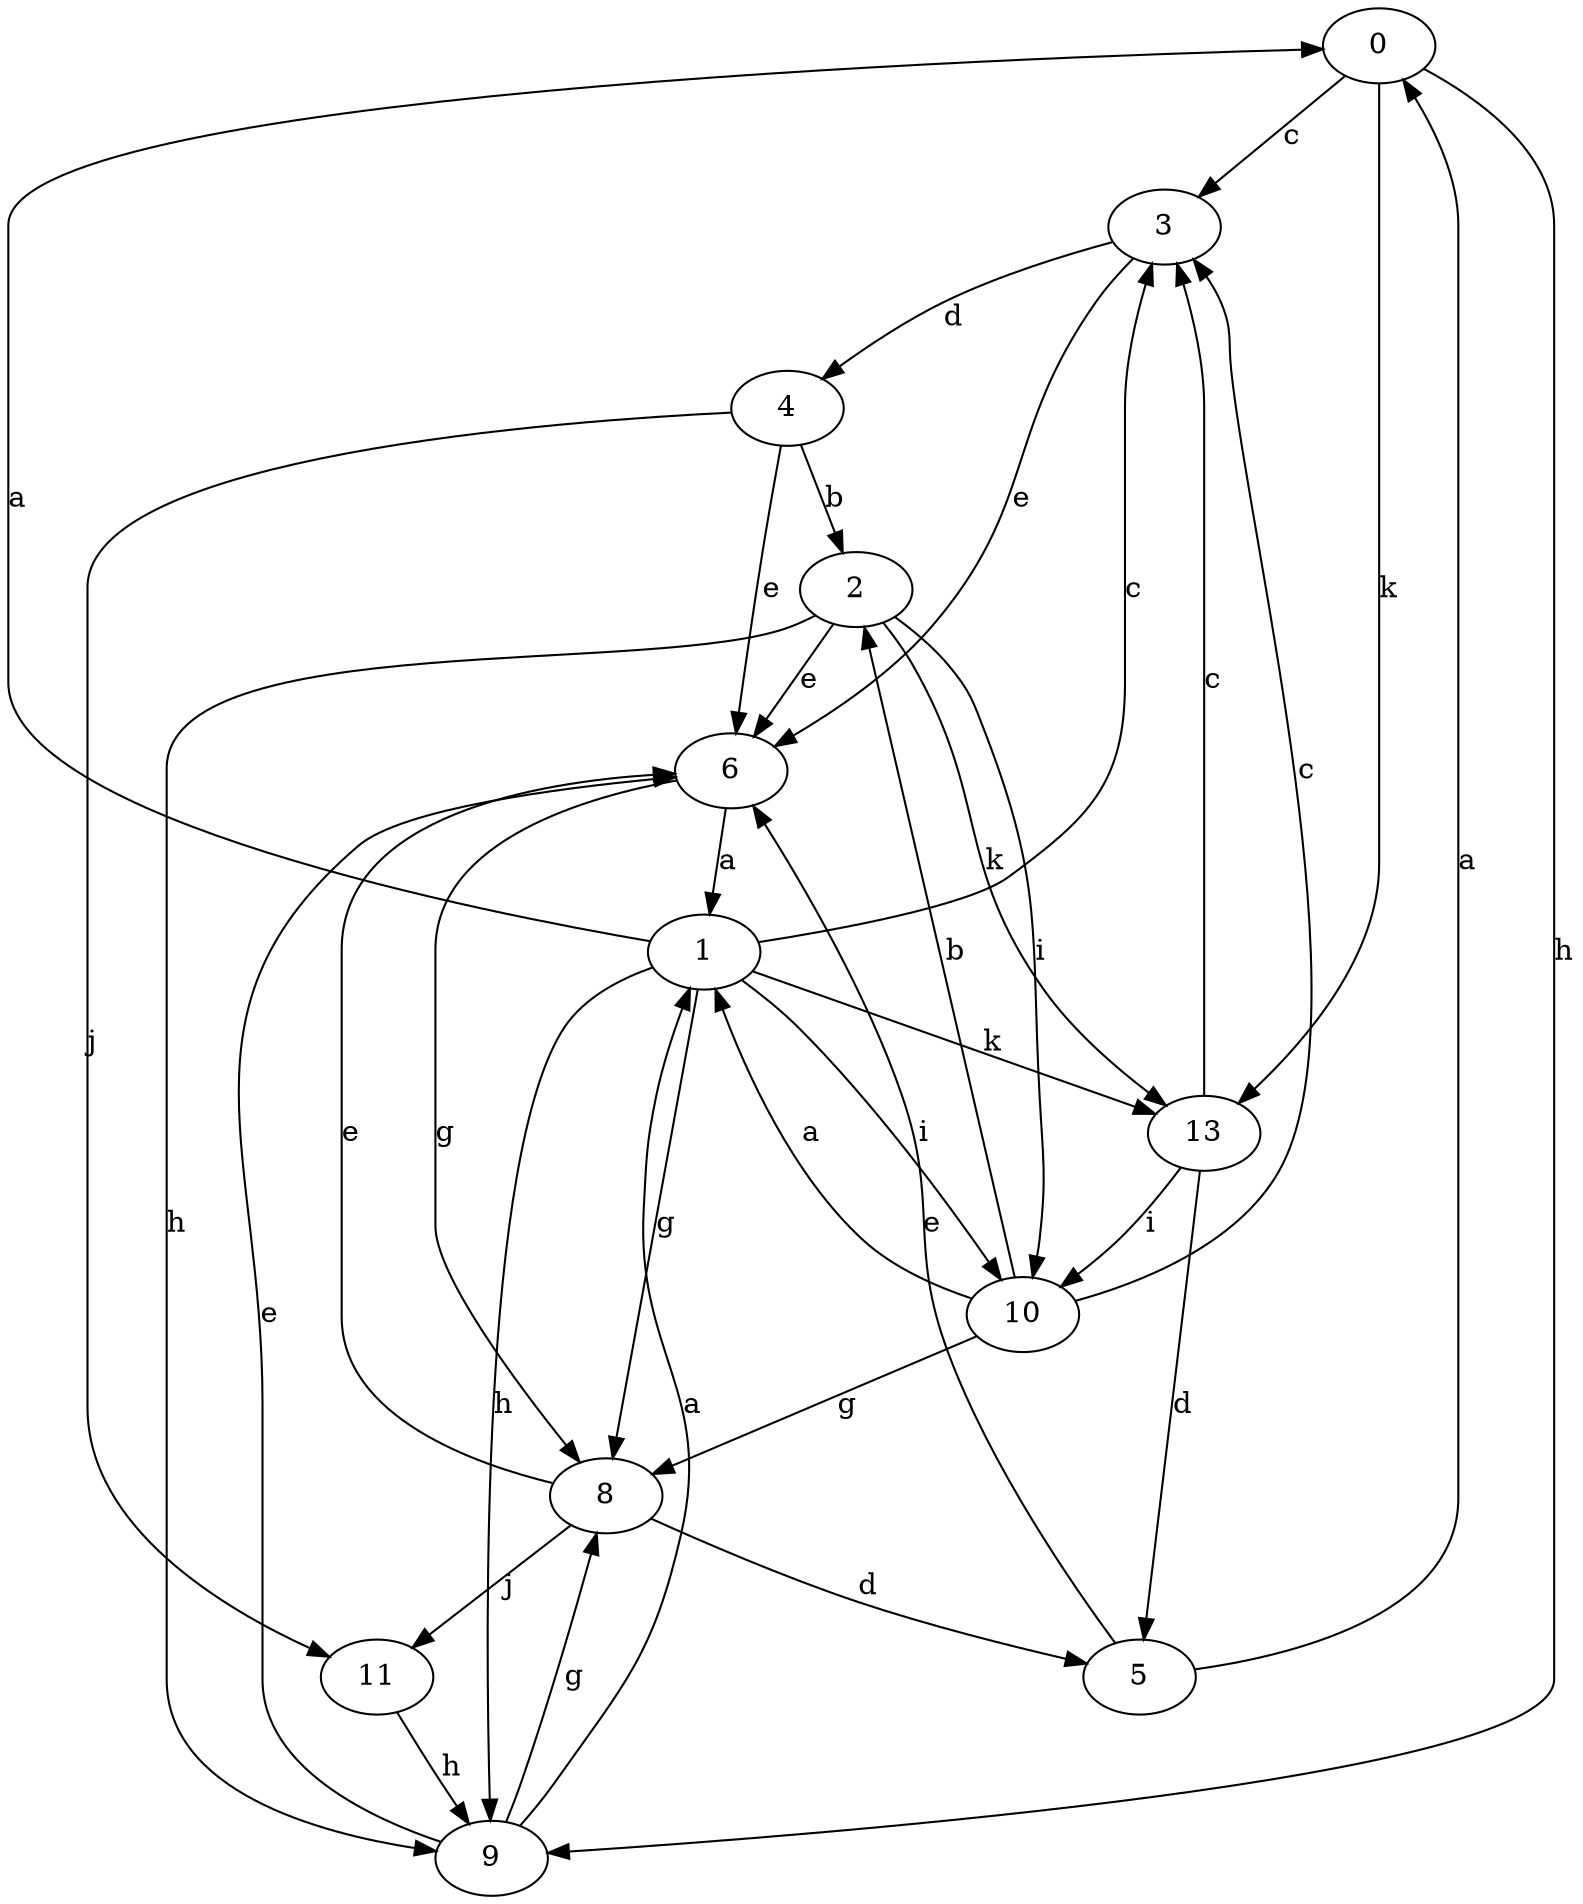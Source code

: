 strict digraph  {
0;
1;
2;
3;
4;
5;
6;
8;
9;
10;
11;
13;
0 -> 3  [label=c];
0 -> 9  [label=h];
0 -> 13  [label=k];
1 -> 0  [label=a];
1 -> 3  [label=c];
1 -> 8  [label=g];
1 -> 9  [label=h];
1 -> 10  [label=i];
1 -> 13  [label=k];
2 -> 6  [label=e];
2 -> 9  [label=h];
2 -> 10  [label=i];
2 -> 13  [label=k];
3 -> 4  [label=d];
3 -> 6  [label=e];
4 -> 2  [label=b];
4 -> 6  [label=e];
4 -> 11  [label=j];
5 -> 0  [label=a];
5 -> 6  [label=e];
6 -> 1  [label=a];
6 -> 8  [label=g];
8 -> 5  [label=d];
8 -> 6  [label=e];
8 -> 11  [label=j];
9 -> 1  [label=a];
9 -> 6  [label=e];
9 -> 8  [label=g];
10 -> 1  [label=a];
10 -> 2  [label=b];
10 -> 3  [label=c];
10 -> 8  [label=g];
11 -> 9  [label=h];
13 -> 3  [label=c];
13 -> 5  [label=d];
13 -> 10  [label=i];
}
